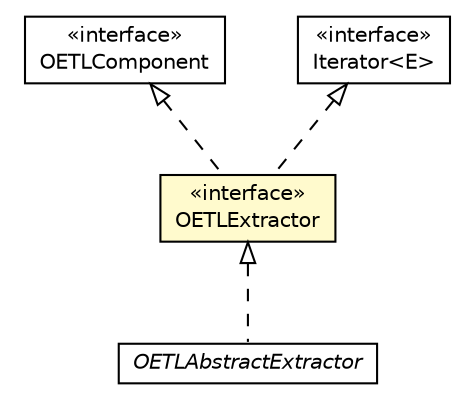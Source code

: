 #!/usr/local/bin/dot
#
# Class diagram 
# Generated by UMLGraph version R5_6-24-gf6e263 (http://www.umlgraph.org/)
#

digraph G {
	edge [fontname="Helvetica",fontsize=10,labelfontname="Helvetica",labelfontsize=10];
	node [fontname="Helvetica",fontsize=10,shape=plaintext];
	nodesep=0.25;
	ranksep=0.5;
	// com.orientechnologies.orient.etl.OETLComponent
	c3074125 [label=<<table title="com.orientechnologies.orient.etl.OETLComponent" border="0" cellborder="1" cellspacing="0" cellpadding="2" port="p" href="../OETLComponent.html">
		<tr><td><table border="0" cellspacing="0" cellpadding="1">
<tr><td align="center" balign="center"> &#171;interface&#187; </td></tr>
<tr><td align="center" balign="center"> OETLComponent </td></tr>
		</table></td></tr>
		</table>>, URL="../OETLComponent.html", fontname="Helvetica", fontcolor="black", fontsize=10.0];
	// com.orientechnologies.orient.etl.extractor.OETLAbstractExtractor
	c3074138 [label=<<table title="com.orientechnologies.orient.etl.extractor.OETLAbstractExtractor" border="0" cellborder="1" cellspacing="0" cellpadding="2" port="p" href="./OETLAbstractExtractor.html">
		<tr><td><table border="0" cellspacing="0" cellpadding="1">
<tr><td align="center" balign="center"><font face="Helvetica-Oblique"> OETLAbstractExtractor </font></td></tr>
		</table></td></tr>
		</table>>, URL="./OETLAbstractExtractor.html", fontname="Helvetica", fontcolor="black", fontsize=10.0];
	// com.orientechnologies.orient.etl.extractor.OETLExtractor
	c3074142 [label=<<table title="com.orientechnologies.orient.etl.extractor.OETLExtractor" border="0" cellborder="1" cellspacing="0" cellpadding="2" port="p" bgcolor="lemonChiffon" href="./OETLExtractor.html">
		<tr><td><table border="0" cellspacing="0" cellpadding="1">
<tr><td align="center" balign="center"> &#171;interface&#187; </td></tr>
<tr><td align="center" balign="center"> OETLExtractor </td></tr>
		</table></td></tr>
		</table>>, URL="./OETLExtractor.html", fontname="Helvetica", fontcolor="black", fontsize=10.0];
	//com.orientechnologies.orient.etl.extractor.OETLAbstractExtractor implements com.orientechnologies.orient.etl.extractor.OETLExtractor
	c3074142:p -> c3074138:p [dir=back,arrowtail=empty,style=dashed];
	//com.orientechnologies.orient.etl.extractor.OETLExtractor implements com.orientechnologies.orient.etl.OETLComponent
	c3074125:p -> c3074142:p [dir=back,arrowtail=empty,style=dashed];
	//com.orientechnologies.orient.etl.extractor.OETLExtractor implements java.util.Iterator<E>
	c3074190:p -> c3074142:p [dir=back,arrowtail=empty,style=dashed];
	// java.util.Iterator<E>
	c3074190 [label=<<table title="java.util.Iterator" border="0" cellborder="1" cellspacing="0" cellpadding="2" port="p" href="http://java.sun.com/j2se/1.4.2/docs/api/java/util/Iterator.html">
		<tr><td><table border="0" cellspacing="0" cellpadding="1">
<tr><td align="center" balign="center"> &#171;interface&#187; </td></tr>
<tr><td align="center" balign="center"> Iterator&lt;E&gt; </td></tr>
		</table></td></tr>
		</table>>, URL="http://java.sun.com/j2se/1.4.2/docs/api/java/util/Iterator.html", fontname="Helvetica", fontcolor="black", fontsize=10.0];
}

